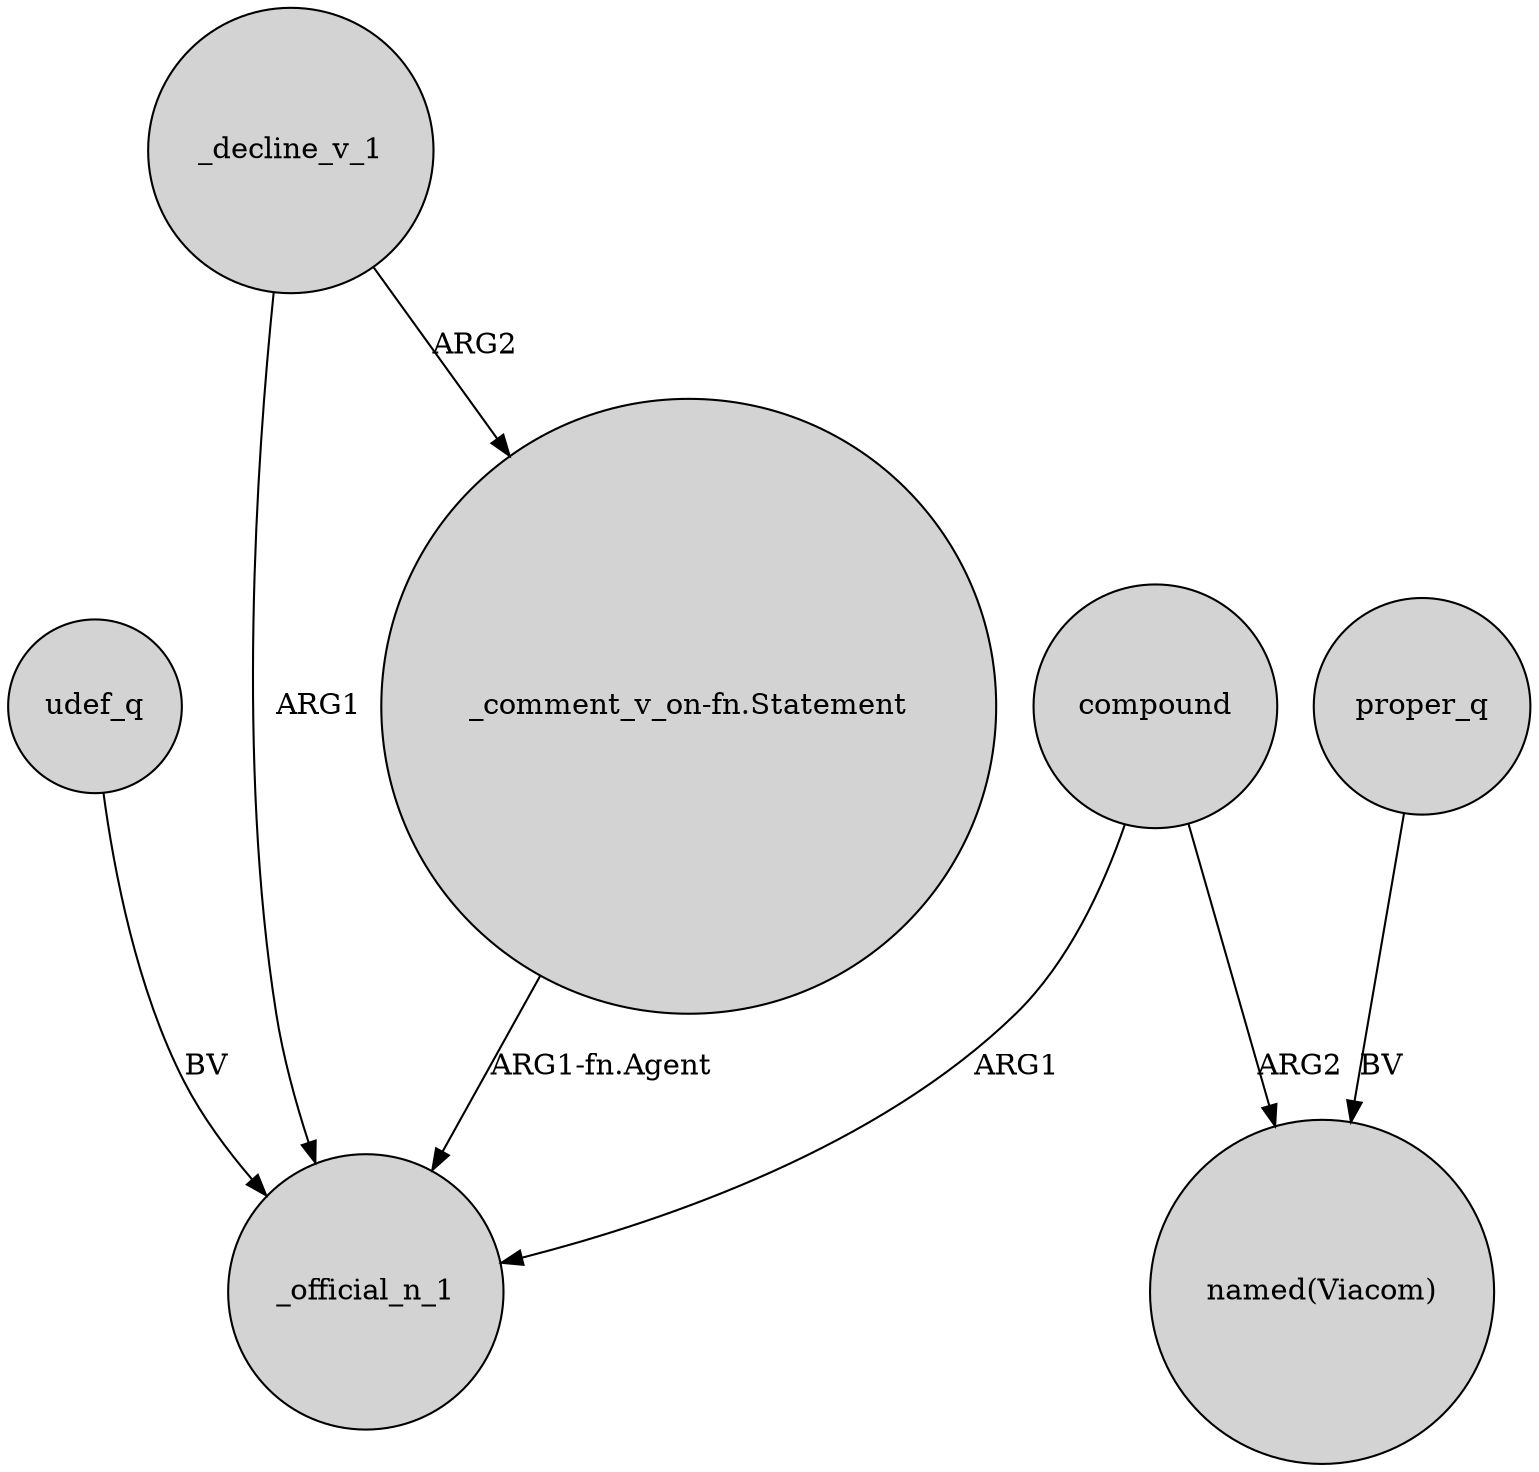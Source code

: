 digraph {
	node [shape=circle style=filled]
	compound -> _official_n_1 [label=ARG1]
	udef_q -> _official_n_1 [label=BV]
	proper_q -> "named(Viacom)" [label=BV]
	compound -> "named(Viacom)" [label=ARG2]
	"_comment_v_on-fn.Statement" -> _official_n_1 [label="ARG1-fn.Agent"]
	_decline_v_1 -> _official_n_1 [label=ARG1]
	_decline_v_1 -> "_comment_v_on-fn.Statement" [label=ARG2]
}
